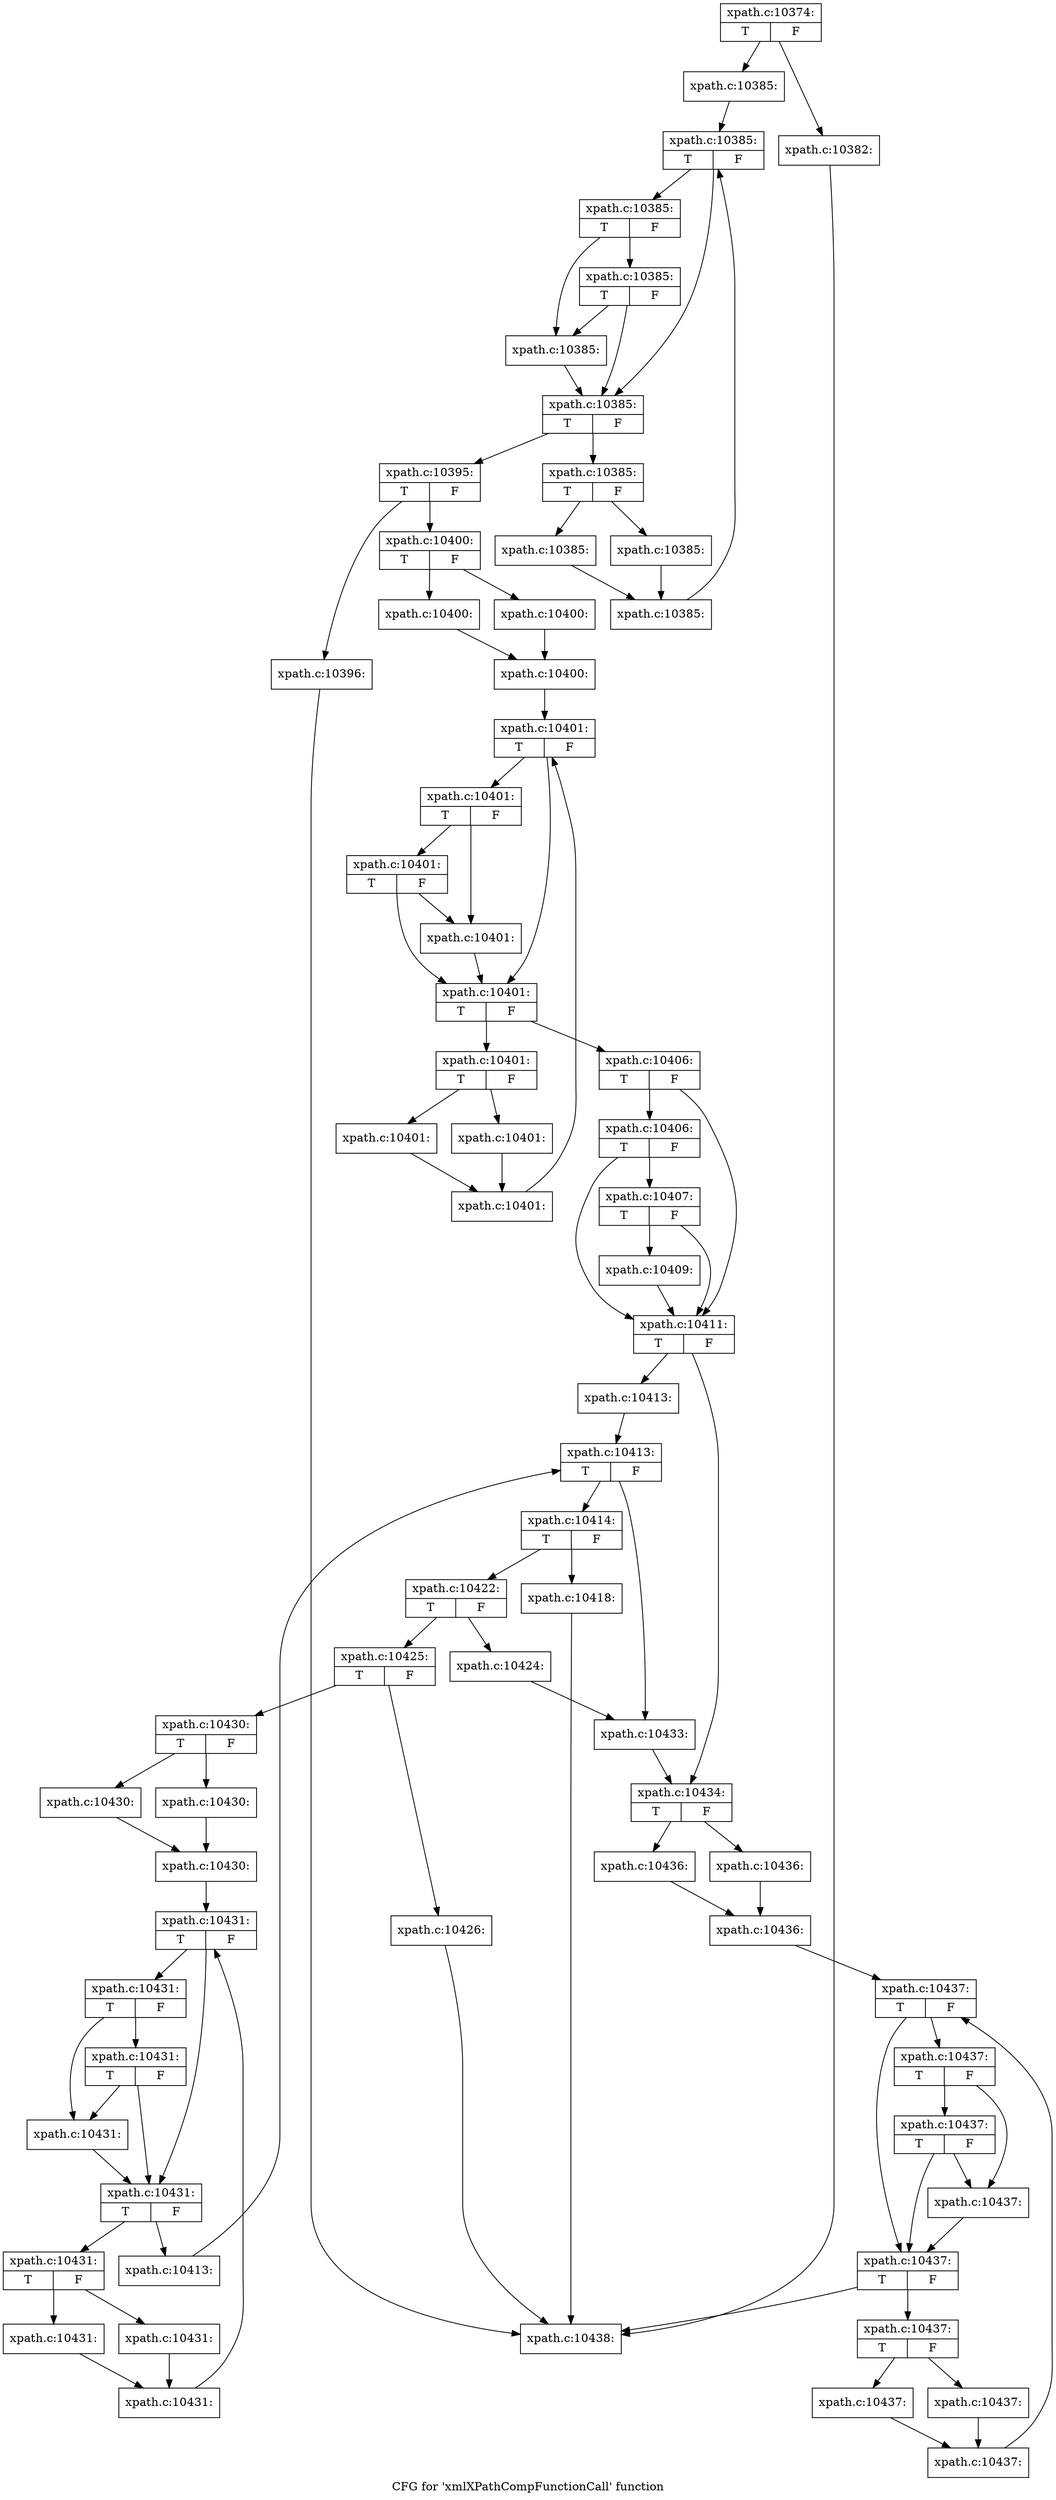 digraph "CFG for 'xmlXPathCompFunctionCall' function" {
	label="CFG for 'xmlXPathCompFunctionCall' function";

	Node0x55e6b2c9b890 [shape=record,label="{xpath.c:10374:|{<s0>T|<s1>F}}"];
	Node0x55e6b2c9b890 -> Node0x55e6b2ca8d60;
	Node0x55e6b2c9b890 -> Node0x55e6b2ca8db0;
	Node0x55e6b2ca8d60 [shape=record,label="{xpath.c:10382:}"];
	Node0x55e6b2ca8d60 -> Node0x55e6b2cb5f00;
	Node0x55e6b2ca8db0 [shape=record,label="{xpath.c:10385:}"];
	Node0x55e6b2ca8db0 -> Node0x55e6b2ca9440;
	Node0x55e6b2ca9440 [shape=record,label="{xpath.c:10385:|{<s0>T|<s1>F}}"];
	Node0x55e6b2ca9440 -> Node0x55e6b2ca9680;
	Node0x55e6b2ca9440 -> Node0x55e6b2ca9720;
	Node0x55e6b2ca9720 [shape=record,label="{xpath.c:10385:|{<s0>T|<s1>F}}"];
	Node0x55e6b2ca9720 -> Node0x55e6b2ca99e0;
	Node0x55e6b2ca9720 -> Node0x55e6b2ca96d0;
	Node0x55e6b2ca99e0 [shape=record,label="{xpath.c:10385:|{<s0>T|<s1>F}}"];
	Node0x55e6b2ca99e0 -> Node0x55e6b2ca9680;
	Node0x55e6b2ca99e0 -> Node0x55e6b2ca96d0;
	Node0x55e6b2ca96d0 [shape=record,label="{xpath.c:10385:}"];
	Node0x55e6b2ca96d0 -> Node0x55e6b2ca9680;
	Node0x55e6b2ca9680 [shape=record,label="{xpath.c:10385:|{<s0>T|<s1>F}}"];
	Node0x55e6b2ca9680 -> Node0x55e6b2caa010;
	Node0x55e6b2ca9680 -> Node0x55e6b2ca9630;
	Node0x55e6b2caa010 [shape=record,label="{xpath.c:10385:|{<s0>T|<s1>F}}"];
	Node0x55e6b2caa010 -> Node0x55e6b2caa450;
	Node0x55e6b2caa010 -> Node0x55e6b2caa4a0;
	Node0x55e6b2caa450 [shape=record,label="{xpath.c:10385:}"];
	Node0x55e6b2caa450 -> Node0x55e6b2caa4f0;
	Node0x55e6b2caa4a0 [shape=record,label="{xpath.c:10385:}"];
	Node0x55e6b2caa4a0 -> Node0x55e6b2caa4f0;
	Node0x55e6b2caa4f0 [shape=record,label="{xpath.c:10385:}"];
	Node0x55e6b2caa4f0 -> Node0x55e6b2ca9440;
	Node0x55e6b2ca9630 [shape=record,label="{xpath.c:10395:|{<s0>T|<s1>F}}"];
	Node0x55e6b2ca9630 -> Node0x55e6b2caae50;
	Node0x55e6b2ca9630 -> Node0x55e6b2caaea0;
	Node0x55e6b2caae50 [shape=record,label="{xpath.c:10396:}"];
	Node0x55e6b2caae50 -> Node0x55e6b2cb5f00;
	Node0x55e6b2caaea0 [shape=record,label="{xpath.c:10400:|{<s0>T|<s1>F}}"];
	Node0x55e6b2caaea0 -> Node0x55e6b2cab940;
	Node0x55e6b2caaea0 -> Node0x55e6b2cab990;
	Node0x55e6b2cab940 [shape=record,label="{xpath.c:10400:}"];
	Node0x55e6b2cab940 -> Node0x55e6b2cab9e0;
	Node0x55e6b2cab990 [shape=record,label="{xpath.c:10400:}"];
	Node0x55e6b2cab990 -> Node0x55e6b2cab9e0;
	Node0x55e6b2cab9e0 [shape=record,label="{xpath.c:10400:}"];
	Node0x55e6b2cab9e0 -> Node0x55e6b2cac2d0;
	Node0x55e6b2cac2d0 [shape=record,label="{xpath.c:10401:|{<s0>T|<s1>F}}"];
	Node0x55e6b2cac2d0 -> Node0x55e6b2cac510;
	Node0x55e6b2cac2d0 -> Node0x55e6b2cac5b0;
	Node0x55e6b2cac5b0 [shape=record,label="{xpath.c:10401:|{<s0>T|<s1>F}}"];
	Node0x55e6b2cac5b0 -> Node0x55e6b2cac910;
	Node0x55e6b2cac5b0 -> Node0x55e6b2cac560;
	Node0x55e6b2cac910 [shape=record,label="{xpath.c:10401:|{<s0>T|<s1>F}}"];
	Node0x55e6b2cac910 -> Node0x55e6b2cac510;
	Node0x55e6b2cac910 -> Node0x55e6b2cac560;
	Node0x55e6b2cac560 [shape=record,label="{xpath.c:10401:}"];
	Node0x55e6b2cac560 -> Node0x55e6b2cac510;
	Node0x55e6b2cac510 [shape=record,label="{xpath.c:10401:|{<s0>T|<s1>F}}"];
	Node0x55e6b2cac510 -> Node0x55e6b2cacf40;
	Node0x55e6b2cac510 -> Node0x55e6b2cac4c0;
	Node0x55e6b2cacf40 [shape=record,label="{xpath.c:10401:|{<s0>T|<s1>F}}"];
	Node0x55e6b2cacf40 -> Node0x55e6b2cad380;
	Node0x55e6b2cacf40 -> Node0x55e6b2cad3d0;
	Node0x55e6b2cad380 [shape=record,label="{xpath.c:10401:}"];
	Node0x55e6b2cad380 -> Node0x55e6b2cad420;
	Node0x55e6b2cad3d0 [shape=record,label="{xpath.c:10401:}"];
	Node0x55e6b2cad3d0 -> Node0x55e6b2cad420;
	Node0x55e6b2cad420 [shape=record,label="{xpath.c:10401:}"];
	Node0x55e6b2cad420 -> Node0x55e6b2cac2d0;
	Node0x55e6b2cac4c0 [shape=record,label="{xpath.c:10406:|{<s0>T|<s1>F}}"];
	Node0x55e6b2cac4c0 -> Node0x55e6b2cadea0;
	Node0x55e6b2cac4c0 -> Node0x55e6b2caddd0;
	Node0x55e6b2cadea0 [shape=record,label="{xpath.c:10406:|{<s0>T|<s1>F}}"];
	Node0x55e6b2cadea0 -> Node0x55e6b2cade20;
	Node0x55e6b2cadea0 -> Node0x55e6b2caddd0;
	Node0x55e6b2cade20 [shape=record,label="{xpath.c:10407:|{<s0>T|<s1>F}}"];
	Node0x55e6b2cade20 -> Node0x55e6b2cadd80;
	Node0x55e6b2cade20 -> Node0x55e6b2caddd0;
	Node0x55e6b2cadd80 [shape=record,label="{xpath.c:10409:}"];
	Node0x55e6b2cadd80 -> Node0x55e6b2caddd0;
	Node0x55e6b2caddd0 [shape=record,label="{xpath.c:10411:|{<s0>T|<s1>F}}"];
	Node0x55e6b2caddd0 -> Node0x55e6b2caee50;
	Node0x55e6b2caddd0 -> Node0x55e6b2caeea0;
	Node0x55e6b2caee50 [shape=record,label="{xpath.c:10413:}"];
	Node0x55e6b2caee50 -> Node0x55e6b2caf3b0;
	Node0x55e6b2caf3b0 [shape=record,label="{xpath.c:10413:|{<s0>T|<s1>F}}"];
	Node0x55e6b2caf3b0 -> Node0x55e6b2caf8d0;
	Node0x55e6b2caf3b0 -> Node0x55e6b2caf570;
	Node0x55e6b2caf8d0 [shape=record,label="{xpath.c:10414:|{<s0>T|<s1>F}}"];
	Node0x55e6b2caf8d0 -> Node0x55e6b2cb05b0;
	Node0x55e6b2caf8d0 -> Node0x55e6b2cb0600;
	Node0x55e6b2cb05b0 [shape=record,label="{xpath.c:10418:}"];
	Node0x55e6b2cb05b0 -> Node0x55e6b2cb5f00;
	Node0x55e6b2cb0600 [shape=record,label="{xpath.c:10422:|{<s0>T|<s1>F}}"];
	Node0x55e6b2cb0600 -> Node0x55e6b2cb1700;
	Node0x55e6b2cb0600 -> Node0x55e6b2cb1750;
	Node0x55e6b2cb1700 [shape=record,label="{xpath.c:10424:}"];
	Node0x55e6b2cb1700 -> Node0x55e6b2caf570;
	Node0x55e6b2cb1750 [shape=record,label="{xpath.c:10425:|{<s0>T|<s1>F}}"];
	Node0x55e6b2cb1750 -> Node0x55e6b2cb1c30;
	Node0x55e6b2cb1750 -> Node0x55e6b2cb1c80;
	Node0x55e6b2cb1c30 [shape=record,label="{xpath.c:10426:}"];
	Node0x55e6b2cb1c30 -> Node0x55e6b2cb5f00;
	Node0x55e6b2cb1c80 [shape=record,label="{xpath.c:10430:|{<s0>T|<s1>F}}"];
	Node0x55e6b2cb1c80 -> Node0x55e6b2cb2760;
	Node0x55e6b2cb1c80 -> Node0x55e6b2cb27b0;
	Node0x55e6b2cb2760 [shape=record,label="{xpath.c:10430:}"];
	Node0x55e6b2cb2760 -> Node0x55e6b2cb2800;
	Node0x55e6b2cb27b0 [shape=record,label="{xpath.c:10430:}"];
	Node0x55e6b2cb27b0 -> Node0x55e6b2cb2800;
	Node0x55e6b2cb2800 [shape=record,label="{xpath.c:10430:}"];
	Node0x55e6b2cb2800 -> Node0x55e6b2cb30f0;
	Node0x55e6b2cb30f0 [shape=record,label="{xpath.c:10431:|{<s0>T|<s1>F}}"];
	Node0x55e6b2cb30f0 -> Node0x55e6b2cb3330;
	Node0x55e6b2cb30f0 -> Node0x55e6b2cb33d0;
	Node0x55e6b2cb33d0 [shape=record,label="{xpath.c:10431:|{<s0>T|<s1>F}}"];
	Node0x55e6b2cb33d0 -> Node0x55e6b2cb3730;
	Node0x55e6b2cb33d0 -> Node0x55e6b2cb3380;
	Node0x55e6b2cb3730 [shape=record,label="{xpath.c:10431:|{<s0>T|<s1>F}}"];
	Node0x55e6b2cb3730 -> Node0x55e6b2cb3330;
	Node0x55e6b2cb3730 -> Node0x55e6b2cb3380;
	Node0x55e6b2cb3380 [shape=record,label="{xpath.c:10431:}"];
	Node0x55e6b2cb3380 -> Node0x55e6b2cb3330;
	Node0x55e6b2cb3330 [shape=record,label="{xpath.c:10431:|{<s0>T|<s1>F}}"];
	Node0x55e6b2cb3330 -> Node0x55e6b2cb3d60;
	Node0x55e6b2cb3330 -> Node0x55e6b2cb32e0;
	Node0x55e6b2cb3d60 [shape=record,label="{xpath.c:10431:|{<s0>T|<s1>F}}"];
	Node0x55e6b2cb3d60 -> Node0x55e6b2cb4210;
	Node0x55e6b2cb3d60 -> Node0x55e6b2cb4260;
	Node0x55e6b2cb4210 [shape=record,label="{xpath.c:10431:}"];
	Node0x55e6b2cb4210 -> Node0x55e6b2cb42b0;
	Node0x55e6b2cb4260 [shape=record,label="{xpath.c:10431:}"];
	Node0x55e6b2cb4260 -> Node0x55e6b2cb42b0;
	Node0x55e6b2cb42b0 [shape=record,label="{xpath.c:10431:}"];
	Node0x55e6b2cb42b0 -> Node0x55e6b2cb30f0;
	Node0x55e6b2cb32e0 [shape=record,label="{xpath.c:10413:}"];
	Node0x55e6b2cb32e0 -> Node0x55e6b2caf3b0;
	Node0x55e6b2caf570 [shape=record,label="{xpath.c:10433:}"];
	Node0x55e6b2caf570 -> Node0x55e6b2caeea0;
	Node0x55e6b2caeea0 [shape=record,label="{xpath.c:10434:|{<s0>T|<s1>F}}"];
	Node0x55e6b2caeea0 -> Node0x55e6b2cb5410;
	Node0x55e6b2caeea0 -> Node0x55e6b2cb5460;
	Node0x55e6b2cb5410 [shape=record,label="{xpath.c:10436:}"];
	Node0x55e6b2cb5410 -> Node0x55e6b2cb54b0;
	Node0x55e6b2cb5460 [shape=record,label="{xpath.c:10436:}"];
	Node0x55e6b2cb5460 -> Node0x55e6b2cb54b0;
	Node0x55e6b2cb54b0 [shape=record,label="{xpath.c:10436:}"];
	Node0x55e6b2cb54b0 -> Node0x55e6b2cb5d10;
	Node0x55e6b2cb5d10 [shape=record,label="{xpath.c:10437:|{<s0>T|<s1>F}}"];
	Node0x55e6b2cb5d10 -> Node0x55e6b2cb5f50;
	Node0x55e6b2cb5d10 -> Node0x55e6b2cb5ff0;
	Node0x55e6b2cb5ff0 [shape=record,label="{xpath.c:10437:|{<s0>T|<s1>F}}"];
	Node0x55e6b2cb5ff0 -> Node0x55e6b2cb6350;
	Node0x55e6b2cb5ff0 -> Node0x55e6b2cb5fa0;
	Node0x55e6b2cb6350 [shape=record,label="{xpath.c:10437:|{<s0>T|<s1>F}}"];
	Node0x55e6b2cb6350 -> Node0x55e6b2cb5f50;
	Node0x55e6b2cb6350 -> Node0x55e6b2cb5fa0;
	Node0x55e6b2cb5fa0 [shape=record,label="{xpath.c:10437:}"];
	Node0x55e6b2cb5fa0 -> Node0x55e6b2cb5f50;
	Node0x55e6b2cb5f50 [shape=record,label="{xpath.c:10437:|{<s0>T|<s1>F}}"];
	Node0x55e6b2cb5f50 -> Node0x55e6b2cb6980;
	Node0x55e6b2cb5f50 -> Node0x55e6b2cb5f00;
	Node0x55e6b2cb6980 [shape=record,label="{xpath.c:10437:|{<s0>T|<s1>F}}"];
	Node0x55e6b2cb6980 -> Node0x55e6b2cb6e30;
	Node0x55e6b2cb6980 -> Node0x55e6b2cb6e80;
	Node0x55e6b2cb6e30 [shape=record,label="{xpath.c:10437:}"];
	Node0x55e6b2cb6e30 -> Node0x55e6b2cb6ed0;
	Node0x55e6b2cb6e80 [shape=record,label="{xpath.c:10437:}"];
	Node0x55e6b2cb6e80 -> Node0x55e6b2cb6ed0;
	Node0x55e6b2cb6ed0 [shape=record,label="{xpath.c:10437:}"];
	Node0x55e6b2cb6ed0 -> Node0x55e6b2cb5d10;
	Node0x55e6b2cb5f00 [shape=record,label="{xpath.c:10438:}"];
}
